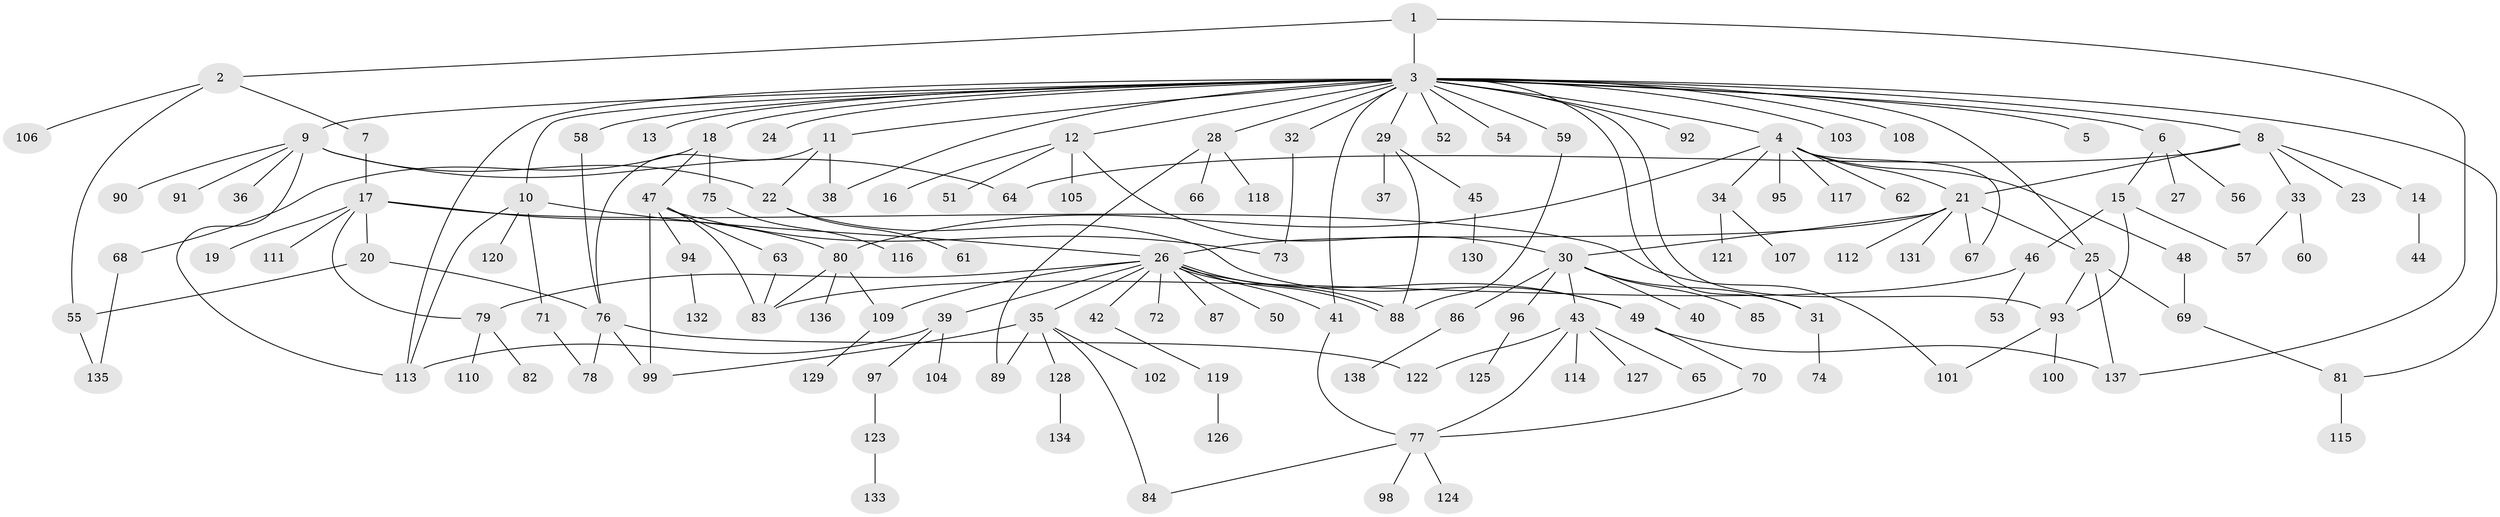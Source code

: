 // coarse degree distribution, {30: 0.024390243902439025, 8: 0.04878048780487805, 9: 0.024390243902439025, 3: 0.12195121951219512, 2: 0.14634146341463414, 1: 0.5365853658536586, 4: 0.04878048780487805, 5: 0.024390243902439025, 7: 0.024390243902439025}
// Generated by graph-tools (version 1.1) at 2025/18/03/04/25 18:18:26]
// undirected, 138 vertices, 181 edges
graph export_dot {
graph [start="1"]
  node [color=gray90,style=filled];
  1;
  2;
  3;
  4;
  5;
  6;
  7;
  8;
  9;
  10;
  11;
  12;
  13;
  14;
  15;
  16;
  17;
  18;
  19;
  20;
  21;
  22;
  23;
  24;
  25;
  26;
  27;
  28;
  29;
  30;
  31;
  32;
  33;
  34;
  35;
  36;
  37;
  38;
  39;
  40;
  41;
  42;
  43;
  44;
  45;
  46;
  47;
  48;
  49;
  50;
  51;
  52;
  53;
  54;
  55;
  56;
  57;
  58;
  59;
  60;
  61;
  62;
  63;
  64;
  65;
  66;
  67;
  68;
  69;
  70;
  71;
  72;
  73;
  74;
  75;
  76;
  77;
  78;
  79;
  80;
  81;
  82;
  83;
  84;
  85;
  86;
  87;
  88;
  89;
  90;
  91;
  92;
  93;
  94;
  95;
  96;
  97;
  98;
  99;
  100;
  101;
  102;
  103;
  104;
  105;
  106;
  107;
  108;
  109;
  110;
  111;
  112;
  113;
  114;
  115;
  116;
  117;
  118;
  119;
  120;
  121;
  122;
  123;
  124;
  125;
  126;
  127;
  128;
  129;
  130;
  131;
  132;
  133;
  134;
  135;
  136;
  137;
  138;
  1 -- 2;
  1 -- 3;
  1 -- 137;
  2 -- 7;
  2 -- 55;
  2 -- 106;
  3 -- 4;
  3 -- 5;
  3 -- 6;
  3 -- 8;
  3 -- 9;
  3 -- 10;
  3 -- 11;
  3 -- 12;
  3 -- 13;
  3 -- 18;
  3 -- 24;
  3 -- 25;
  3 -- 28;
  3 -- 29;
  3 -- 31;
  3 -- 32;
  3 -- 38;
  3 -- 41;
  3 -- 52;
  3 -- 54;
  3 -- 58;
  3 -- 59;
  3 -- 81;
  3 -- 92;
  3 -- 93;
  3 -- 103;
  3 -- 108;
  3 -- 113;
  4 -- 21;
  4 -- 34;
  4 -- 48;
  4 -- 62;
  4 -- 67;
  4 -- 80;
  4 -- 95;
  4 -- 117;
  6 -- 15;
  6 -- 27;
  6 -- 56;
  7 -- 17;
  8 -- 14;
  8 -- 21;
  8 -- 23;
  8 -- 33;
  8 -- 64;
  9 -- 22;
  9 -- 36;
  9 -- 64;
  9 -- 90;
  9 -- 91;
  9 -- 113;
  10 -- 26;
  10 -- 71;
  10 -- 113;
  10 -- 120;
  11 -- 22;
  11 -- 38;
  11 -- 76;
  12 -- 16;
  12 -- 30;
  12 -- 51;
  12 -- 105;
  14 -- 44;
  15 -- 46;
  15 -- 57;
  15 -- 93;
  17 -- 19;
  17 -- 20;
  17 -- 79;
  17 -- 80;
  17 -- 101;
  17 -- 111;
  18 -- 47;
  18 -- 68;
  18 -- 75;
  20 -- 55;
  20 -- 76;
  21 -- 25;
  21 -- 26;
  21 -- 30;
  21 -- 67;
  21 -- 112;
  21 -- 131;
  22 -- 49;
  22 -- 61;
  25 -- 69;
  25 -- 93;
  25 -- 137;
  26 -- 35;
  26 -- 39;
  26 -- 41;
  26 -- 42;
  26 -- 49;
  26 -- 50;
  26 -- 72;
  26 -- 79;
  26 -- 87;
  26 -- 88;
  26 -- 88;
  26 -- 109;
  28 -- 66;
  28 -- 89;
  28 -- 118;
  29 -- 37;
  29 -- 45;
  29 -- 88;
  30 -- 31;
  30 -- 40;
  30 -- 43;
  30 -- 85;
  30 -- 86;
  30 -- 96;
  31 -- 74;
  32 -- 73;
  33 -- 57;
  33 -- 60;
  34 -- 107;
  34 -- 121;
  35 -- 84;
  35 -- 89;
  35 -- 99;
  35 -- 102;
  35 -- 128;
  39 -- 97;
  39 -- 104;
  39 -- 113;
  41 -- 77;
  42 -- 119;
  43 -- 65;
  43 -- 77;
  43 -- 114;
  43 -- 122;
  43 -- 127;
  45 -- 130;
  46 -- 53;
  46 -- 83;
  47 -- 63;
  47 -- 73;
  47 -- 83;
  47 -- 94;
  47 -- 99;
  48 -- 69;
  49 -- 70;
  49 -- 137;
  55 -- 135;
  58 -- 76;
  59 -- 88;
  63 -- 83;
  68 -- 135;
  69 -- 81;
  70 -- 77;
  71 -- 78;
  75 -- 116;
  76 -- 78;
  76 -- 99;
  76 -- 122;
  77 -- 84;
  77 -- 98;
  77 -- 124;
  79 -- 82;
  79 -- 110;
  80 -- 83;
  80 -- 109;
  80 -- 136;
  81 -- 115;
  86 -- 138;
  93 -- 100;
  93 -- 101;
  94 -- 132;
  96 -- 125;
  97 -- 123;
  109 -- 129;
  119 -- 126;
  123 -- 133;
  128 -- 134;
}
